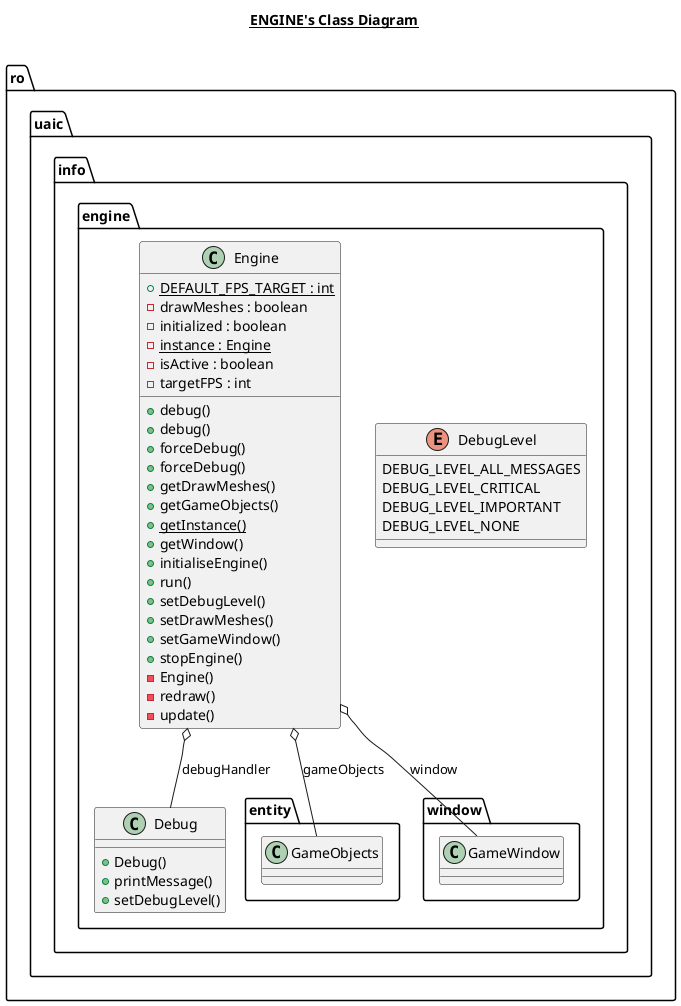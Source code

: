 @startuml

title __ENGINE's Class Diagram__\n

  namespace ro.uaic.info.engine {
    class ro.uaic.info.engine.Debug {
        + Debug()
        + printMessage()
        + setDebugLevel()
    }
  }
  

  namespace ro.uaic.info.engine {
    enum DebugLevel {
      DEBUG_LEVEL_ALL_MESSAGES
      DEBUG_LEVEL_CRITICAL
      DEBUG_LEVEL_IMPORTANT
      DEBUG_LEVEL_NONE
    }
  }
  

  namespace ro.uaic.info.engine {
    class ro.uaic.info.engine.Engine {
        {static} + DEFAULT_FPS_TARGET : int
        - drawMeshes : boolean
        - initialized : boolean
        {static} - instance : Engine
        - isActive : boolean
        - targetFPS : int
        + debug()
        + debug()
        + forceDebug()
        + forceDebug()
        + getDrawMeshes()
        + getGameObjects()
        {static} + getInstance()
        + getWindow()
        + initialiseEngine()
        + run()
        + setDebugLevel()
        + setDrawMeshes()
        + setGameWindow()
        + stopEngine()
        - Engine()
        - redraw()
        - update()
    }
  }
  

  ro.uaic.info.engine.Debug o-- ro.uaic.info.engine.Debug.DebugLevel : debugLevel
  ro.uaic.info.engine.Debug +-down- ro.uaic.info.engine.Debug.DebugLevel
  ro.uaic.info.engine.Engine o-- ro.uaic.info.engine.Debug : debugHandler
  ro.uaic.info.engine.Engine o-- ro.uaic.info.engine.entity.GameObjects : gameObjects
  ro.uaic.info.engine.Engine o-- ro.uaic.info.engine.window.GameWindow : window

@enduml

